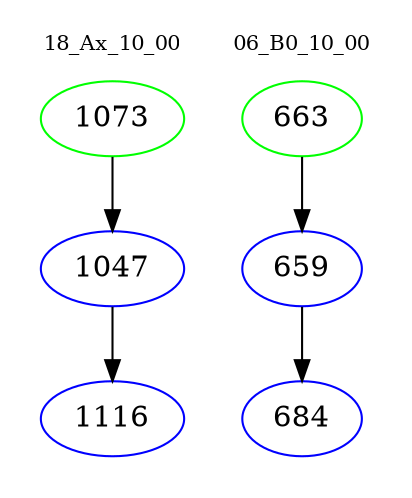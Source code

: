digraph{
subgraph cluster_0 {
color = white
label = "18_Ax_10_00";
fontsize=10;
T0_1073 [label="1073", color="green"]
T0_1073 -> T0_1047 [color="black"]
T0_1047 [label="1047", color="blue"]
T0_1047 -> T0_1116 [color="black"]
T0_1116 [label="1116", color="blue"]
}
subgraph cluster_1 {
color = white
label = "06_B0_10_00";
fontsize=10;
T1_663 [label="663", color="green"]
T1_663 -> T1_659 [color="black"]
T1_659 [label="659", color="blue"]
T1_659 -> T1_684 [color="black"]
T1_684 [label="684", color="blue"]
}
}
